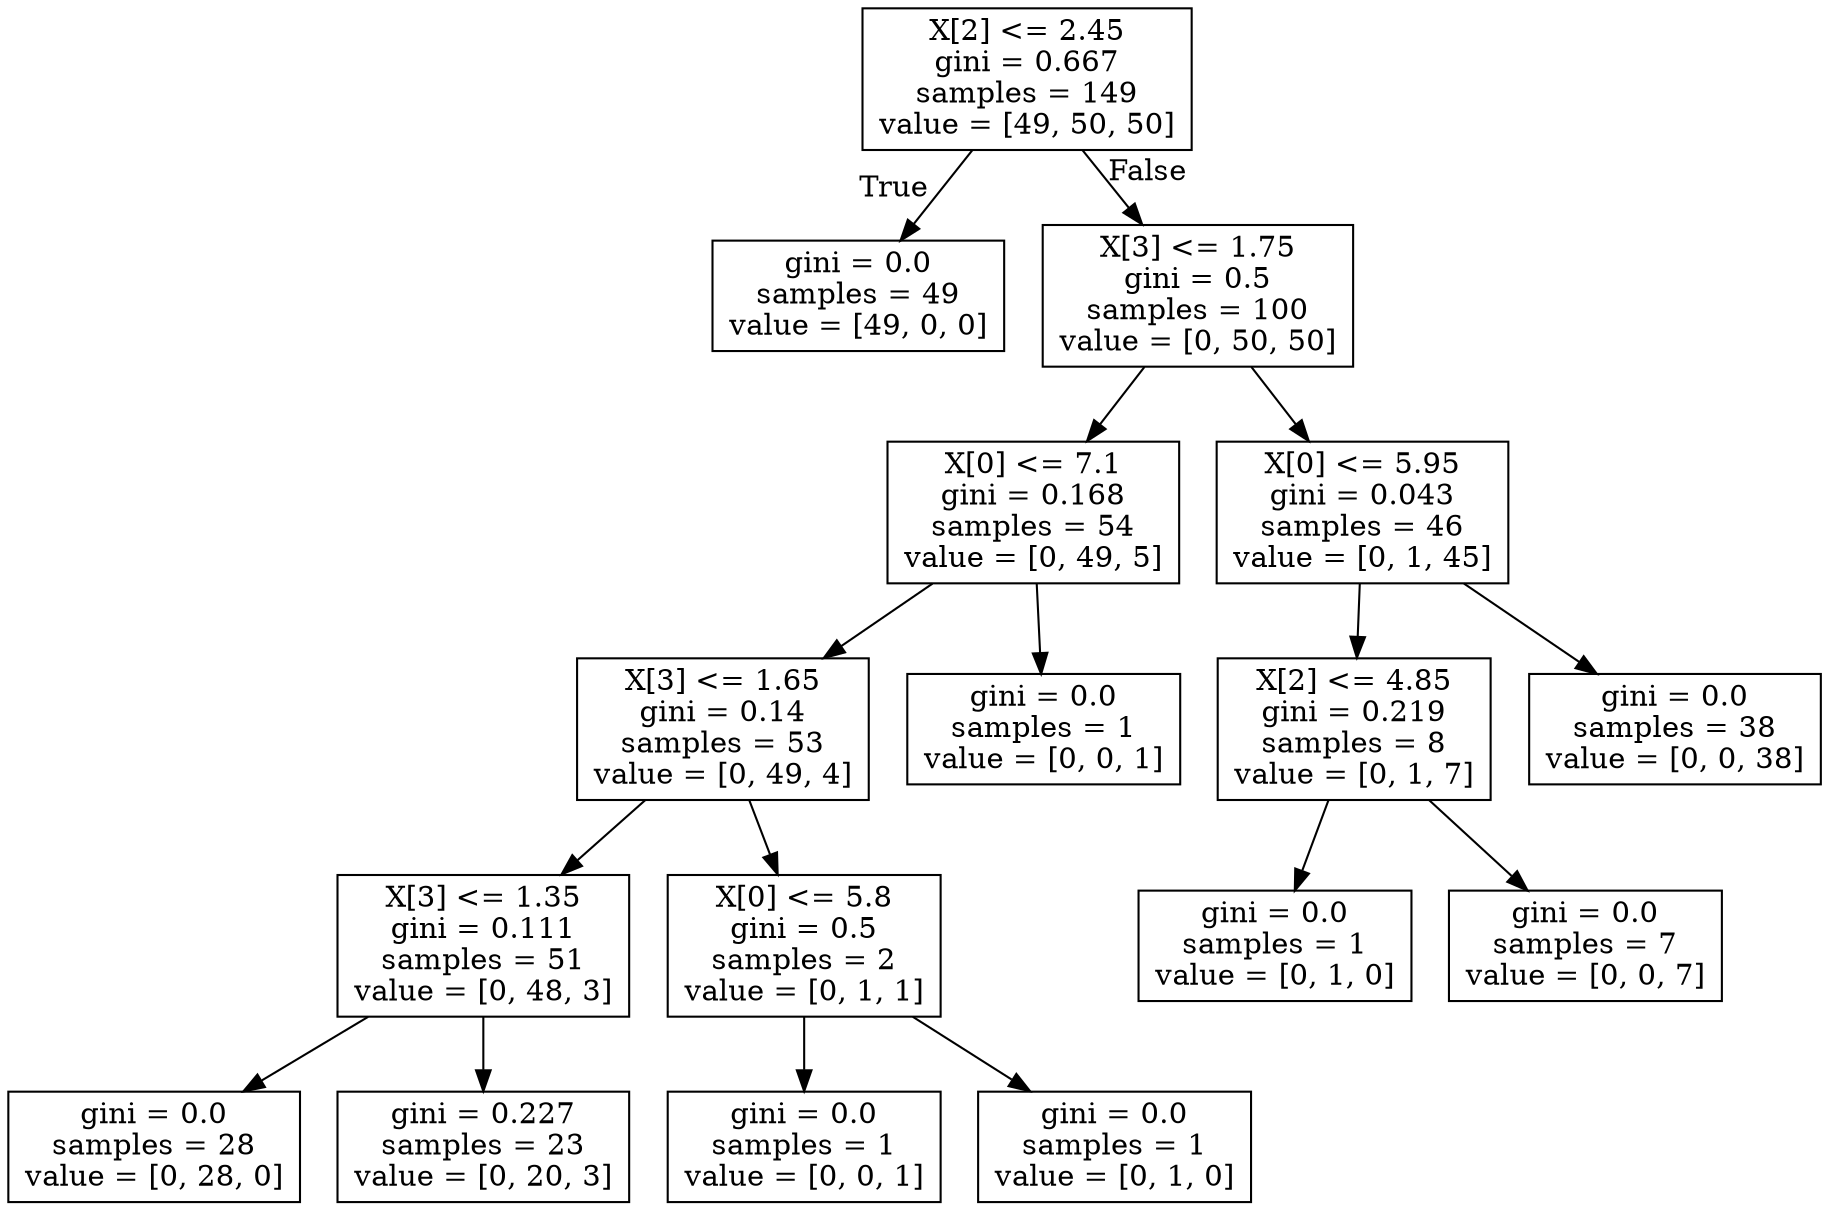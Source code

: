 digraph Tree {
node [shape=box] ;
0 [label="X[2] <= 2.45\ngini = 0.667\nsamples = 149\nvalue = [49, 50, 50]"] ;
1 [label="gini = 0.0\nsamples = 49\nvalue = [49, 0, 0]"] ;
0 -> 1 [labeldistance=2.5, labelangle=45, headlabel="True"] ;
2 [label="X[3] <= 1.75\ngini = 0.5\nsamples = 100\nvalue = [0, 50, 50]"] ;
0 -> 2 [labeldistance=2.5, labelangle=-45, headlabel="False"] ;
3 [label="X[0] <= 7.1\ngini = 0.168\nsamples = 54\nvalue = [0, 49, 5]"] ;
2 -> 3 ;
4 [label="X[3] <= 1.65\ngini = 0.14\nsamples = 53\nvalue = [0, 49, 4]"] ;
3 -> 4 ;
5 [label="X[3] <= 1.35\ngini = 0.111\nsamples = 51\nvalue = [0, 48, 3]"] ;
4 -> 5 ;
6 [label="gini = 0.0\nsamples = 28\nvalue = [0, 28, 0]"] ;
5 -> 6 ;
7 [label="gini = 0.227\nsamples = 23\nvalue = [0, 20, 3]"] ;
5 -> 7 ;
8 [label="X[0] <= 5.8\ngini = 0.5\nsamples = 2\nvalue = [0, 1, 1]"] ;
4 -> 8 ;
9 [label="gini = 0.0\nsamples = 1\nvalue = [0, 0, 1]"] ;
8 -> 9 ;
10 [label="gini = 0.0\nsamples = 1\nvalue = [0, 1, 0]"] ;
8 -> 10 ;
11 [label="gini = 0.0\nsamples = 1\nvalue = [0, 0, 1]"] ;
3 -> 11 ;
12 [label="X[0] <= 5.95\ngini = 0.043\nsamples = 46\nvalue = [0, 1, 45]"] ;
2 -> 12 ;
13 [label="X[2] <= 4.85\ngini = 0.219\nsamples = 8\nvalue = [0, 1, 7]"] ;
12 -> 13 ;
14 [label="gini = 0.0\nsamples = 1\nvalue = [0, 1, 0]"] ;
13 -> 14 ;
15 [label="gini = 0.0\nsamples = 7\nvalue = [0, 0, 7]"] ;
13 -> 15 ;
16 [label="gini = 0.0\nsamples = 38\nvalue = [0, 0, 38]"] ;
12 -> 16 ;
}